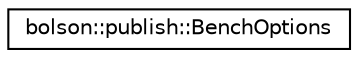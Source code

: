 digraph "Graphical Class Hierarchy"
{
 // LATEX_PDF_SIZE
  edge [fontname="Helvetica",fontsize="10",labelfontname="Helvetica",labelfontsize="10"];
  node [fontname="Helvetica",fontsize="10",shape=record];
  rankdir="LR";
  Node0 [label="bolson::publish::BenchOptions",height=0.2,width=0.4,color="black", fillcolor="white", style="filled",URL="$structbolson_1_1publish_1_1_bench_options.html",tooltip="Options for Pulsar interface benchmark."];
}
